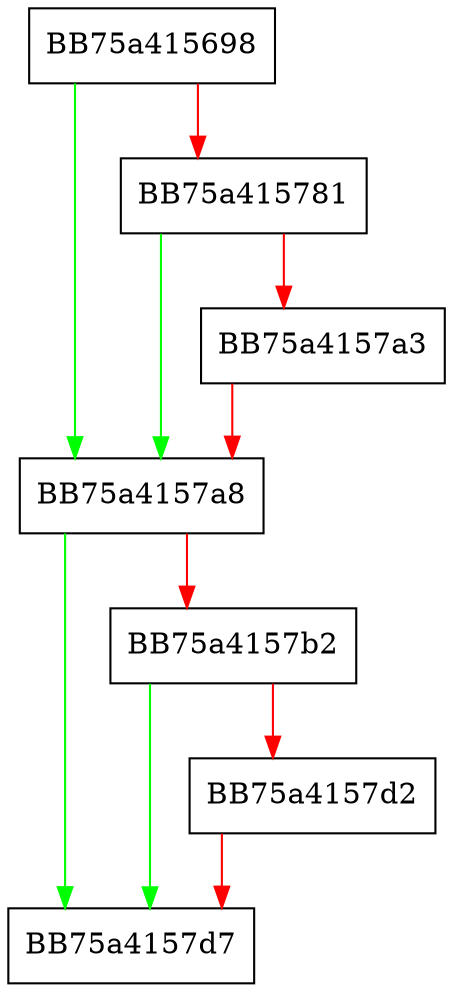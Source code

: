 digraph BmProcessInfo {
  node [shape="box"];
  graph [splines=ortho];
  BB75a415698 -> BB75a4157a8 [color="green"];
  BB75a415698 -> BB75a415781 [color="red"];
  BB75a415781 -> BB75a4157a8 [color="green"];
  BB75a415781 -> BB75a4157a3 [color="red"];
  BB75a4157a3 -> BB75a4157a8 [color="red"];
  BB75a4157a8 -> BB75a4157d7 [color="green"];
  BB75a4157a8 -> BB75a4157b2 [color="red"];
  BB75a4157b2 -> BB75a4157d7 [color="green"];
  BB75a4157b2 -> BB75a4157d2 [color="red"];
  BB75a4157d2 -> BB75a4157d7 [color="red"];
}